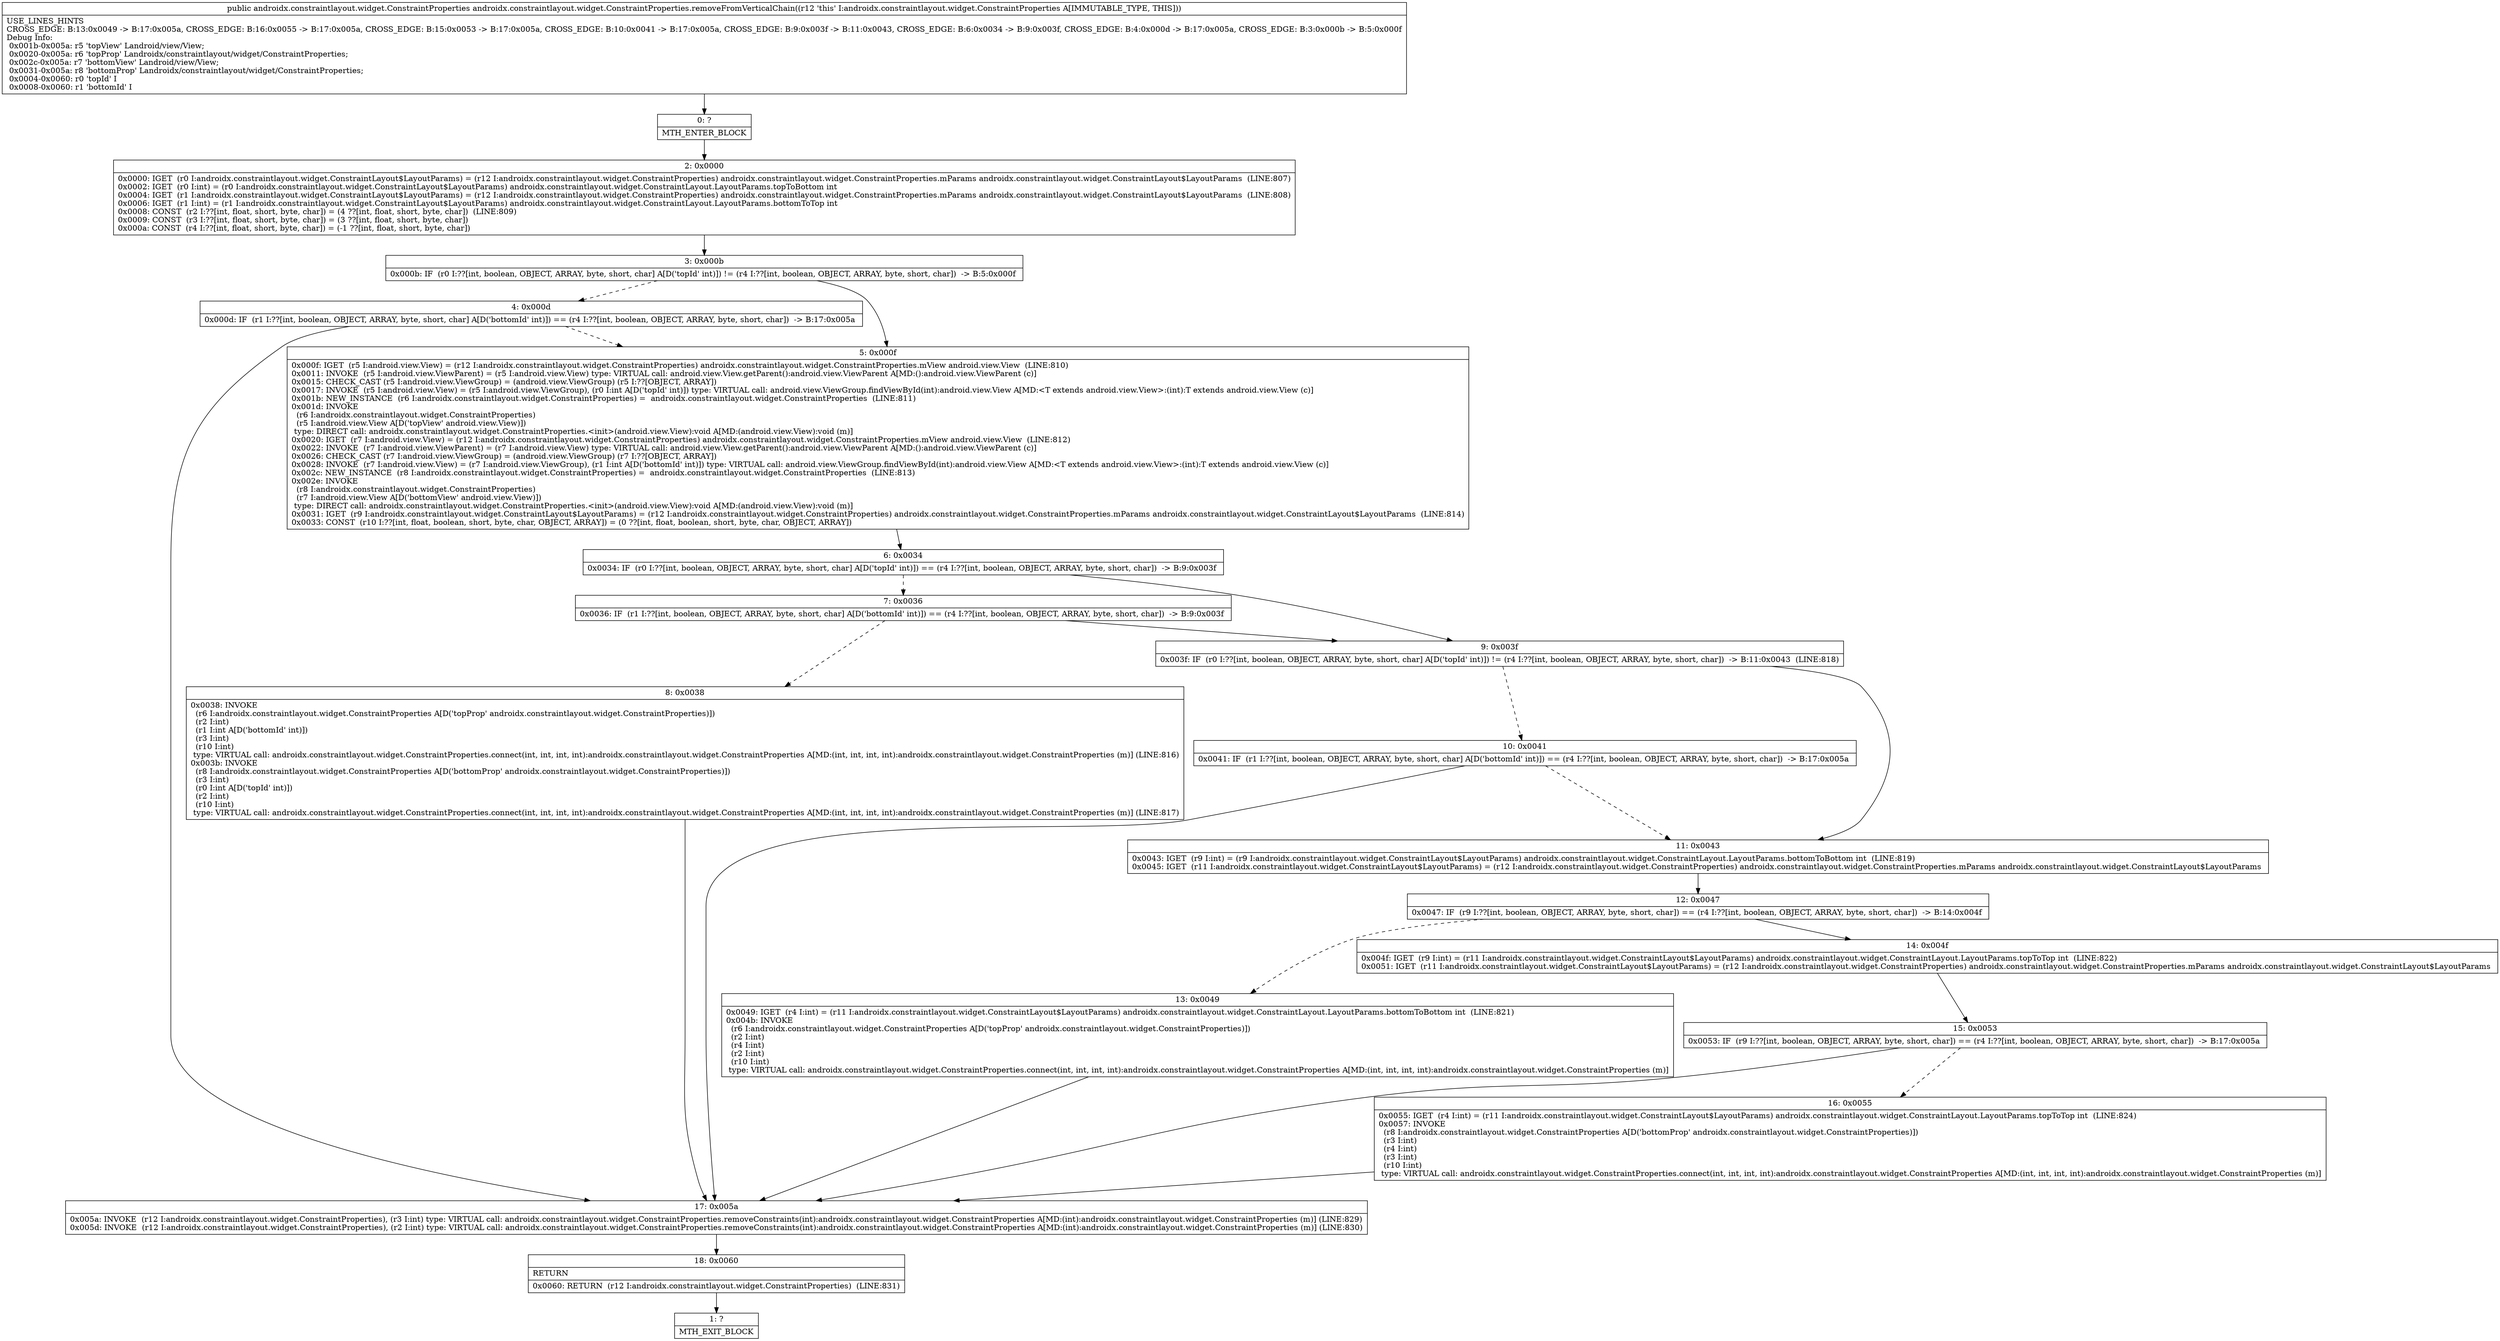 digraph "CFG forandroidx.constraintlayout.widget.ConstraintProperties.removeFromVerticalChain()Landroidx\/constraintlayout\/widget\/ConstraintProperties;" {
Node_0 [shape=record,label="{0\:\ ?|MTH_ENTER_BLOCK\l}"];
Node_2 [shape=record,label="{2\:\ 0x0000|0x0000: IGET  (r0 I:androidx.constraintlayout.widget.ConstraintLayout$LayoutParams) = (r12 I:androidx.constraintlayout.widget.ConstraintProperties) androidx.constraintlayout.widget.ConstraintProperties.mParams androidx.constraintlayout.widget.ConstraintLayout$LayoutParams  (LINE:807)\l0x0002: IGET  (r0 I:int) = (r0 I:androidx.constraintlayout.widget.ConstraintLayout$LayoutParams) androidx.constraintlayout.widget.ConstraintLayout.LayoutParams.topToBottom int \l0x0004: IGET  (r1 I:androidx.constraintlayout.widget.ConstraintLayout$LayoutParams) = (r12 I:androidx.constraintlayout.widget.ConstraintProperties) androidx.constraintlayout.widget.ConstraintProperties.mParams androidx.constraintlayout.widget.ConstraintLayout$LayoutParams  (LINE:808)\l0x0006: IGET  (r1 I:int) = (r1 I:androidx.constraintlayout.widget.ConstraintLayout$LayoutParams) androidx.constraintlayout.widget.ConstraintLayout.LayoutParams.bottomToTop int \l0x0008: CONST  (r2 I:??[int, float, short, byte, char]) = (4 ??[int, float, short, byte, char])  (LINE:809)\l0x0009: CONST  (r3 I:??[int, float, short, byte, char]) = (3 ??[int, float, short, byte, char]) \l0x000a: CONST  (r4 I:??[int, float, short, byte, char]) = (\-1 ??[int, float, short, byte, char]) \l}"];
Node_3 [shape=record,label="{3\:\ 0x000b|0x000b: IF  (r0 I:??[int, boolean, OBJECT, ARRAY, byte, short, char] A[D('topId' int)]) != (r4 I:??[int, boolean, OBJECT, ARRAY, byte, short, char])  \-\> B:5:0x000f \l}"];
Node_4 [shape=record,label="{4\:\ 0x000d|0x000d: IF  (r1 I:??[int, boolean, OBJECT, ARRAY, byte, short, char] A[D('bottomId' int)]) == (r4 I:??[int, boolean, OBJECT, ARRAY, byte, short, char])  \-\> B:17:0x005a \l}"];
Node_17 [shape=record,label="{17\:\ 0x005a|0x005a: INVOKE  (r12 I:androidx.constraintlayout.widget.ConstraintProperties), (r3 I:int) type: VIRTUAL call: androidx.constraintlayout.widget.ConstraintProperties.removeConstraints(int):androidx.constraintlayout.widget.ConstraintProperties A[MD:(int):androidx.constraintlayout.widget.ConstraintProperties (m)] (LINE:829)\l0x005d: INVOKE  (r12 I:androidx.constraintlayout.widget.ConstraintProperties), (r2 I:int) type: VIRTUAL call: androidx.constraintlayout.widget.ConstraintProperties.removeConstraints(int):androidx.constraintlayout.widget.ConstraintProperties A[MD:(int):androidx.constraintlayout.widget.ConstraintProperties (m)] (LINE:830)\l}"];
Node_18 [shape=record,label="{18\:\ 0x0060|RETURN\l|0x0060: RETURN  (r12 I:androidx.constraintlayout.widget.ConstraintProperties)  (LINE:831)\l}"];
Node_1 [shape=record,label="{1\:\ ?|MTH_EXIT_BLOCK\l}"];
Node_5 [shape=record,label="{5\:\ 0x000f|0x000f: IGET  (r5 I:android.view.View) = (r12 I:androidx.constraintlayout.widget.ConstraintProperties) androidx.constraintlayout.widget.ConstraintProperties.mView android.view.View  (LINE:810)\l0x0011: INVOKE  (r5 I:android.view.ViewParent) = (r5 I:android.view.View) type: VIRTUAL call: android.view.View.getParent():android.view.ViewParent A[MD:():android.view.ViewParent (c)]\l0x0015: CHECK_CAST (r5 I:android.view.ViewGroup) = (android.view.ViewGroup) (r5 I:??[OBJECT, ARRAY]) \l0x0017: INVOKE  (r5 I:android.view.View) = (r5 I:android.view.ViewGroup), (r0 I:int A[D('topId' int)]) type: VIRTUAL call: android.view.ViewGroup.findViewById(int):android.view.View A[MD:\<T extends android.view.View\>:(int):T extends android.view.View (c)]\l0x001b: NEW_INSTANCE  (r6 I:androidx.constraintlayout.widget.ConstraintProperties) =  androidx.constraintlayout.widget.ConstraintProperties  (LINE:811)\l0x001d: INVOKE  \l  (r6 I:androidx.constraintlayout.widget.ConstraintProperties)\l  (r5 I:android.view.View A[D('topView' android.view.View)])\l type: DIRECT call: androidx.constraintlayout.widget.ConstraintProperties.\<init\>(android.view.View):void A[MD:(android.view.View):void (m)]\l0x0020: IGET  (r7 I:android.view.View) = (r12 I:androidx.constraintlayout.widget.ConstraintProperties) androidx.constraintlayout.widget.ConstraintProperties.mView android.view.View  (LINE:812)\l0x0022: INVOKE  (r7 I:android.view.ViewParent) = (r7 I:android.view.View) type: VIRTUAL call: android.view.View.getParent():android.view.ViewParent A[MD:():android.view.ViewParent (c)]\l0x0026: CHECK_CAST (r7 I:android.view.ViewGroup) = (android.view.ViewGroup) (r7 I:??[OBJECT, ARRAY]) \l0x0028: INVOKE  (r7 I:android.view.View) = (r7 I:android.view.ViewGroup), (r1 I:int A[D('bottomId' int)]) type: VIRTUAL call: android.view.ViewGroup.findViewById(int):android.view.View A[MD:\<T extends android.view.View\>:(int):T extends android.view.View (c)]\l0x002c: NEW_INSTANCE  (r8 I:androidx.constraintlayout.widget.ConstraintProperties) =  androidx.constraintlayout.widget.ConstraintProperties  (LINE:813)\l0x002e: INVOKE  \l  (r8 I:androidx.constraintlayout.widget.ConstraintProperties)\l  (r7 I:android.view.View A[D('bottomView' android.view.View)])\l type: DIRECT call: androidx.constraintlayout.widget.ConstraintProperties.\<init\>(android.view.View):void A[MD:(android.view.View):void (m)]\l0x0031: IGET  (r9 I:androidx.constraintlayout.widget.ConstraintLayout$LayoutParams) = (r12 I:androidx.constraintlayout.widget.ConstraintProperties) androidx.constraintlayout.widget.ConstraintProperties.mParams androidx.constraintlayout.widget.ConstraintLayout$LayoutParams  (LINE:814)\l0x0033: CONST  (r10 I:??[int, float, boolean, short, byte, char, OBJECT, ARRAY]) = (0 ??[int, float, boolean, short, byte, char, OBJECT, ARRAY]) \l}"];
Node_6 [shape=record,label="{6\:\ 0x0034|0x0034: IF  (r0 I:??[int, boolean, OBJECT, ARRAY, byte, short, char] A[D('topId' int)]) == (r4 I:??[int, boolean, OBJECT, ARRAY, byte, short, char])  \-\> B:9:0x003f \l}"];
Node_7 [shape=record,label="{7\:\ 0x0036|0x0036: IF  (r1 I:??[int, boolean, OBJECT, ARRAY, byte, short, char] A[D('bottomId' int)]) == (r4 I:??[int, boolean, OBJECT, ARRAY, byte, short, char])  \-\> B:9:0x003f \l}"];
Node_8 [shape=record,label="{8\:\ 0x0038|0x0038: INVOKE  \l  (r6 I:androidx.constraintlayout.widget.ConstraintProperties A[D('topProp' androidx.constraintlayout.widget.ConstraintProperties)])\l  (r2 I:int)\l  (r1 I:int A[D('bottomId' int)])\l  (r3 I:int)\l  (r10 I:int)\l type: VIRTUAL call: androidx.constraintlayout.widget.ConstraintProperties.connect(int, int, int, int):androidx.constraintlayout.widget.ConstraintProperties A[MD:(int, int, int, int):androidx.constraintlayout.widget.ConstraintProperties (m)] (LINE:816)\l0x003b: INVOKE  \l  (r8 I:androidx.constraintlayout.widget.ConstraintProperties A[D('bottomProp' androidx.constraintlayout.widget.ConstraintProperties)])\l  (r3 I:int)\l  (r0 I:int A[D('topId' int)])\l  (r2 I:int)\l  (r10 I:int)\l type: VIRTUAL call: androidx.constraintlayout.widget.ConstraintProperties.connect(int, int, int, int):androidx.constraintlayout.widget.ConstraintProperties A[MD:(int, int, int, int):androidx.constraintlayout.widget.ConstraintProperties (m)] (LINE:817)\l}"];
Node_9 [shape=record,label="{9\:\ 0x003f|0x003f: IF  (r0 I:??[int, boolean, OBJECT, ARRAY, byte, short, char] A[D('topId' int)]) != (r4 I:??[int, boolean, OBJECT, ARRAY, byte, short, char])  \-\> B:11:0x0043  (LINE:818)\l}"];
Node_10 [shape=record,label="{10\:\ 0x0041|0x0041: IF  (r1 I:??[int, boolean, OBJECT, ARRAY, byte, short, char] A[D('bottomId' int)]) == (r4 I:??[int, boolean, OBJECT, ARRAY, byte, short, char])  \-\> B:17:0x005a \l}"];
Node_11 [shape=record,label="{11\:\ 0x0043|0x0043: IGET  (r9 I:int) = (r9 I:androidx.constraintlayout.widget.ConstraintLayout$LayoutParams) androidx.constraintlayout.widget.ConstraintLayout.LayoutParams.bottomToBottom int  (LINE:819)\l0x0045: IGET  (r11 I:androidx.constraintlayout.widget.ConstraintLayout$LayoutParams) = (r12 I:androidx.constraintlayout.widget.ConstraintProperties) androidx.constraintlayout.widget.ConstraintProperties.mParams androidx.constraintlayout.widget.ConstraintLayout$LayoutParams \l}"];
Node_12 [shape=record,label="{12\:\ 0x0047|0x0047: IF  (r9 I:??[int, boolean, OBJECT, ARRAY, byte, short, char]) == (r4 I:??[int, boolean, OBJECT, ARRAY, byte, short, char])  \-\> B:14:0x004f \l}"];
Node_13 [shape=record,label="{13\:\ 0x0049|0x0049: IGET  (r4 I:int) = (r11 I:androidx.constraintlayout.widget.ConstraintLayout$LayoutParams) androidx.constraintlayout.widget.ConstraintLayout.LayoutParams.bottomToBottom int  (LINE:821)\l0x004b: INVOKE  \l  (r6 I:androidx.constraintlayout.widget.ConstraintProperties A[D('topProp' androidx.constraintlayout.widget.ConstraintProperties)])\l  (r2 I:int)\l  (r4 I:int)\l  (r2 I:int)\l  (r10 I:int)\l type: VIRTUAL call: androidx.constraintlayout.widget.ConstraintProperties.connect(int, int, int, int):androidx.constraintlayout.widget.ConstraintProperties A[MD:(int, int, int, int):androidx.constraintlayout.widget.ConstraintProperties (m)]\l}"];
Node_14 [shape=record,label="{14\:\ 0x004f|0x004f: IGET  (r9 I:int) = (r11 I:androidx.constraintlayout.widget.ConstraintLayout$LayoutParams) androidx.constraintlayout.widget.ConstraintLayout.LayoutParams.topToTop int  (LINE:822)\l0x0051: IGET  (r11 I:androidx.constraintlayout.widget.ConstraintLayout$LayoutParams) = (r12 I:androidx.constraintlayout.widget.ConstraintProperties) androidx.constraintlayout.widget.ConstraintProperties.mParams androidx.constraintlayout.widget.ConstraintLayout$LayoutParams \l}"];
Node_15 [shape=record,label="{15\:\ 0x0053|0x0053: IF  (r9 I:??[int, boolean, OBJECT, ARRAY, byte, short, char]) == (r4 I:??[int, boolean, OBJECT, ARRAY, byte, short, char])  \-\> B:17:0x005a \l}"];
Node_16 [shape=record,label="{16\:\ 0x0055|0x0055: IGET  (r4 I:int) = (r11 I:androidx.constraintlayout.widget.ConstraintLayout$LayoutParams) androidx.constraintlayout.widget.ConstraintLayout.LayoutParams.topToTop int  (LINE:824)\l0x0057: INVOKE  \l  (r8 I:androidx.constraintlayout.widget.ConstraintProperties A[D('bottomProp' androidx.constraintlayout.widget.ConstraintProperties)])\l  (r3 I:int)\l  (r4 I:int)\l  (r3 I:int)\l  (r10 I:int)\l type: VIRTUAL call: androidx.constraintlayout.widget.ConstraintProperties.connect(int, int, int, int):androidx.constraintlayout.widget.ConstraintProperties A[MD:(int, int, int, int):androidx.constraintlayout.widget.ConstraintProperties (m)]\l}"];
MethodNode[shape=record,label="{public androidx.constraintlayout.widget.ConstraintProperties androidx.constraintlayout.widget.ConstraintProperties.removeFromVerticalChain((r12 'this' I:androidx.constraintlayout.widget.ConstraintProperties A[IMMUTABLE_TYPE, THIS]))  | USE_LINES_HINTS\lCROSS_EDGE: B:13:0x0049 \-\> B:17:0x005a, CROSS_EDGE: B:16:0x0055 \-\> B:17:0x005a, CROSS_EDGE: B:15:0x0053 \-\> B:17:0x005a, CROSS_EDGE: B:10:0x0041 \-\> B:17:0x005a, CROSS_EDGE: B:9:0x003f \-\> B:11:0x0043, CROSS_EDGE: B:6:0x0034 \-\> B:9:0x003f, CROSS_EDGE: B:4:0x000d \-\> B:17:0x005a, CROSS_EDGE: B:3:0x000b \-\> B:5:0x000f\lDebug Info:\l  0x001b\-0x005a: r5 'topView' Landroid\/view\/View;\l  0x0020\-0x005a: r6 'topProp' Landroidx\/constraintlayout\/widget\/ConstraintProperties;\l  0x002c\-0x005a: r7 'bottomView' Landroid\/view\/View;\l  0x0031\-0x005a: r8 'bottomProp' Landroidx\/constraintlayout\/widget\/ConstraintProperties;\l  0x0004\-0x0060: r0 'topId' I\l  0x0008\-0x0060: r1 'bottomId' I\l}"];
MethodNode -> Node_0;Node_0 -> Node_2;
Node_2 -> Node_3;
Node_3 -> Node_4[style=dashed];
Node_3 -> Node_5;
Node_4 -> Node_5[style=dashed];
Node_4 -> Node_17;
Node_17 -> Node_18;
Node_18 -> Node_1;
Node_5 -> Node_6;
Node_6 -> Node_7[style=dashed];
Node_6 -> Node_9;
Node_7 -> Node_8[style=dashed];
Node_7 -> Node_9;
Node_8 -> Node_17;
Node_9 -> Node_10[style=dashed];
Node_9 -> Node_11;
Node_10 -> Node_11[style=dashed];
Node_10 -> Node_17;
Node_11 -> Node_12;
Node_12 -> Node_13[style=dashed];
Node_12 -> Node_14;
Node_13 -> Node_17;
Node_14 -> Node_15;
Node_15 -> Node_16[style=dashed];
Node_15 -> Node_17;
Node_16 -> Node_17;
}


